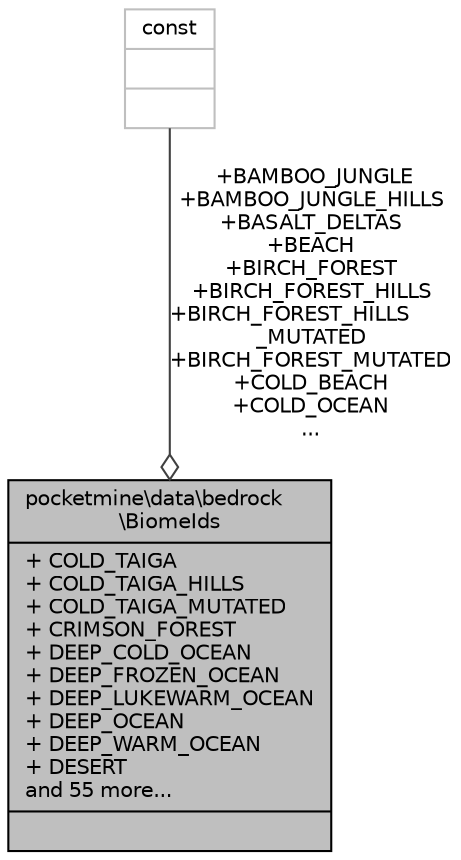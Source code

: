 digraph "pocketmine\data\bedrock\BiomeIds"
{
 // INTERACTIVE_SVG=YES
 // LATEX_PDF_SIZE
  edge [fontname="Helvetica",fontsize="10",labelfontname="Helvetica",labelfontsize="10"];
  node [fontname="Helvetica",fontsize="10",shape=record];
  Node1 [label="{pocketmine\\data\\bedrock\l\\BiomeIds\n|+ COLD_TAIGA\l+ COLD_TAIGA_HILLS\l+ COLD_TAIGA_MUTATED\l+ CRIMSON_FOREST\l+ DEEP_COLD_OCEAN\l+ DEEP_FROZEN_OCEAN\l+ DEEP_LUKEWARM_OCEAN\l+ DEEP_OCEAN\l+ DEEP_WARM_OCEAN\l+ DESERT\land 55 more...\l|}",height=0.2,width=0.4,color="black", fillcolor="grey75", style="filled", fontcolor="black",tooltip=" "];
  Node2 -> Node1 [color="grey25",fontsize="10",style="solid",label=" +BAMBOO_JUNGLE\n+BAMBOO_JUNGLE_HILLS\n+BASALT_DELTAS\n+BEACH\n+BIRCH_FOREST\n+BIRCH_FOREST_HILLS\n+BIRCH_FOREST_HILLS\l_MUTATED\n+BIRCH_FOREST_MUTATED\n+COLD_BEACH\n+COLD_OCEAN\n..." ,arrowhead="odiamond",fontname="Helvetica"];
  Node2 [label="{const\n||}",height=0.2,width=0.4,color="grey75", fillcolor="white", style="filled",tooltip=" "];
}
